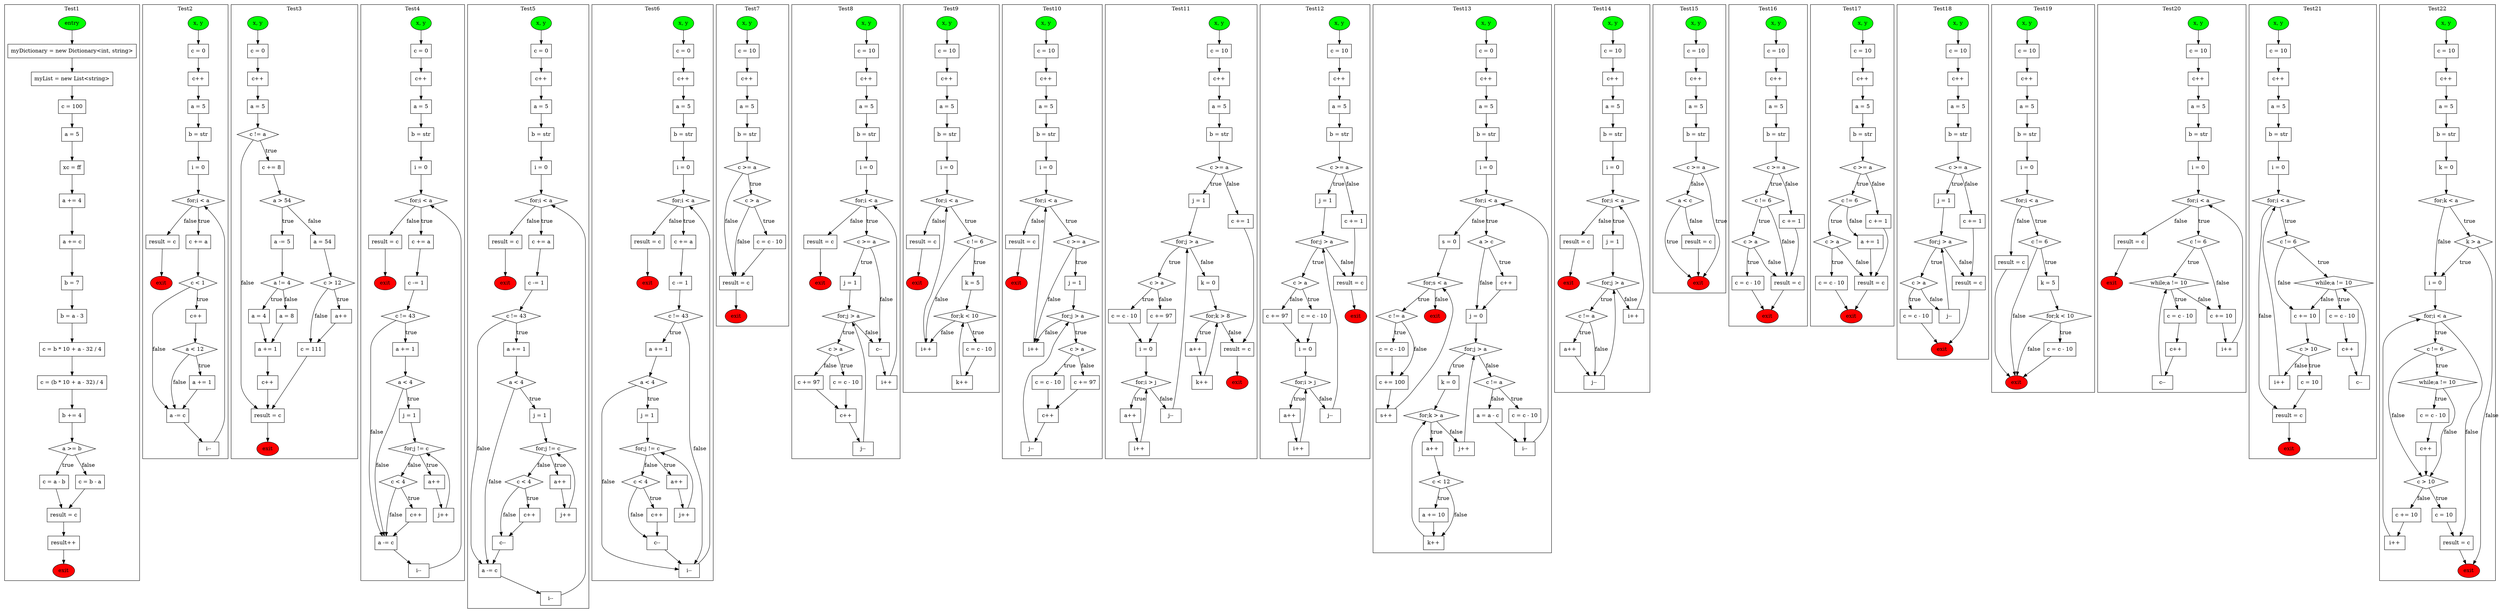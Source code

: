 digraph G {
subgraph cluster_Test1 {
label = Test1
 node1002[label="entry", fillcolor=green, style=filled]
 node1002 -> node1004
 node1004 -> node1018
 node1018 -> node1030
 node1030 -> node1038
 node1038 -> node1044
 node1044 -> node1050
 node1050 -> node1054
 node1054 -> node1058
 node1058 -> node1064
 node1064 -> node1070
 node1070 -> node1082
 node1082 -> node1095
 node1095 -> node1099
 node1099 -> node1104[label=true]
 node1099 -> node1112[label=false]
 node1118 -> node1124
 node1124 -> node1000
 node1104 -> node1118
 node1112 -> node1118
 node1004[shape=box, label="myDictionary = new Dictionary<int, string>"]
 node1018[shape=box, label="myList = new List<string>"]
 node1030[shape=box, label="c = 100"]
 node1038[shape=box, label="a = 5"]
 node1044[shape=box, label="xc = ff"]
 node1050[shape=box, label="a += 4"]
 node1054[shape=box, label="a += c"]
 node1058[shape=box, label="b = 7"]
 node1064[shape=box, label="b = a - 3"]
 node1070[shape=box, label="c = b * 10 + a - 32 / 4"]
 node1082[shape=box, label="c = (b * 10 + a - 32) / 4"]
 node1095[shape=box, label="b += 4"]
 node1099[shape=diamond, label="a >= b"]
 node1104[shape=box, label="c = a - b"]
 node1112[shape=box, label="c = b - a"]
 node1118[shape=box, label="result = c"]
 node1124[shape=box, label="result++"]
 node1000[shape=ellipse, label="exit", fillcolor=red, style=filled]
}
subgraph cluster_Test2 {
label = Test2
 node2002[label="x, y", fillcolor=green, style=filled]
 node2002 -> node2008
 node2008 -> node2014
 node2014 -> node2017
 node2017 -> node2023
 node2023 -> node2039
 node2029 -> node2066[label=false]
 node2029 -> node2041[label=true]
 node2066 -> node2000
 node2041 -> node2045
 node2045 -> node2062[label=false]
 node2045 -> node2050[label=true]
 node2050 -> node2053
 node2039 -> node2029
 node2038 -> node2029
 node2053 -> node2062[label=false]
 node2053 -> node2058[label=true]
 node2058 -> node2062
 node2062 -> node2038
 node2008[shape=box, label="c = 0"]
 node2014[shape=box, label="c++"]
 node2017[shape=box, label="a = 5"]
 node2023[shape=box, label="b = str"]
 node2029[shape=diamond, label="for;i < a"]
 node2041[shape=box, label="c += a"]
 node2045[shape=diamond, label="c < 1"]
 node2050[shape=box, label="c++"]
 node2053[shape=diamond, label="a < 12"]
 node2058[shape=box, label="a += 1"]
 node2062[shape=box, label="a -= c"]
 node2066[shape=box, label="result = c"]
 node2000[shape=ellipse, label="exit", fillcolor=red, style=filled]
 node2039[shape=box, label="i = 0"]
 node2038[shape=box, label="i--"]
}
subgraph cluster_Test3 {
label = Test3
 node3002[label="x, y", fillcolor=green, style=filled]
 node3002 -> node3008
 node3008 -> node3014
 node3014 -> node3017
 node3017 -> node3023
 node3023 -> node3081[label=false]
 node3023 -> node3028[label=true]
 node3081 -> node3000
 node3028 -> node3032
 node3037 -> node3041
 node3041 -> node3046[label=true]
 node3041 -> node3052[label=false]
 node3056 -> node3060
 node3065 -> node3069
 node3069 -> node3077[label=false]
 node3069 -> node3074[label=true]
 node3074 -> node3077
 node3032 -> node3037[label=true]
 node3032 -> node3065[label=false]
 node3046 -> node3056
 node3052 -> node3056
 node3077 -> node3081
 node3060 -> node3081
 node3008[shape=box, label="c = 0"]
 node3014[shape=box, label="c++"]
 node3017[shape=box, label="a = 5"]
 node3023[shape=diamond, label="c != a"]
 node3028[shape=box, label="c += 8"]
 node3032[shape=diamond, label="a > 54"]
 node3037[shape=box, label="a -= 5"]
 node3041[shape=diamond, label="a != 4"]
 node3046[shape=box, label="a = 4"]
 node3052[shape=box, label="a = 8"]
 node3056[shape=box, label="a += 1"]
 node3060[shape=box, label="c++"]
 node3065[shape=box, label="a = 54"]
 node3069[shape=diamond, label="c > 12"]
 node3074[shape=box, label="a++"]
 node3077[shape=box, label="c = 111"]
 node3081[shape=box, label="result = c"]
 node3000[shape=ellipse, label="exit", fillcolor=red, style=filled]
}
subgraph cluster_Test4 {
label = Test4
 node4002[label="x, y", fillcolor=green, style=filled]
 node4002 -> node4008
 node4008 -> node4014
 node4014 -> node4017
 node4017 -> node4023
 node4023 -> node4039
 node4029 -> node4090[label=false]
 node4029 -> node4041[label=true]
 node4090 -> node4000
 node4041 -> node4045
 node4045 -> node4049
 node4049 -> node4086[label=false]
 node4049 -> node4054[label=true]
 node4054 -> node4058
 node4063 -> node4078[label=false]
 node4063 -> node4075[label=true]
 node4039 -> node4029
 node4038 -> node4029
 node4073 -> node4063
 node4072 -> node4063
 node4078 -> node4086[label=false]
 node4078 -> node4083[label=true]
 node4075 -> node4072
 node4058 -> node4086[label=false]
 node4058 -> node4073[label=true]
 node4083 -> node4086
 node4086 -> node4038
 node4008[shape=box, label="c = 0"]
 node4014[shape=box, label="c++"]
 node4017[shape=box, label="a = 5"]
 node4023[shape=box, label="b = str"]
 node4029[shape=diamond, label="for;i < a"]
 node4041[shape=box, label="c += a"]
 node4045[shape=box, label="c -= 1"]
 node4049[shape=diamond, label="c != 43"]
 node4054[shape=box, label="a += 1"]
 node4058[shape=diamond, label="a < 4"]
 node4063[shape=diamond, label="for;j != c"]
 node4075[shape=box, label="a++"]
 node4078[shape=diamond, label="c < 4"]
 node4083[shape=box, label="c++"]
 node4086[shape=box, label="a -= c"]
 node4090[shape=box, label="result = c"]
 node4000[shape=ellipse, label="exit", fillcolor=red, style=filled]
 node4039[shape=box, label="i = 0"]
 node4038[shape=box, label="i--"]
 node4073[shape=box, label="j = 1"]
 node4072[shape=box, label="j++"]
}
subgraph cluster_Test5 {
label = Test5
 node5002[label="x, y", fillcolor=green, style=filled]
 node5002 -> node5008
 node5008 -> node5014
 node5014 -> node5017
 node5017 -> node5023
 node5023 -> node5039
 node5029 -> node5093[label=false]
 node5029 -> node5041[label=true]
 node5093 -> node5000
 node5041 -> node5045
 node5045 -> node5049
 node5049 -> node5089[label=false]
 node5049 -> node5054[label=true]
 node5054 -> node5058
 node5063 -> node5078[label=false]
 node5063 -> node5075[label=true]
 node5078 -> node5086[label=false]
 node5078 -> node5083[label=true]
 node5039 -> node5029
 node5038 -> node5029
 node5073 -> node5063
 node5072 -> node5063
 node5083 -> node5086
 node5075 -> node5072
 node5058 -> node5089[label=false]
 node5058 -> node5073[label=true]
 node5086 -> node5089
 node5089 -> node5038
 node5008[shape=box, label="c = 0"]
 node5014[shape=box, label="c++"]
 node5017[shape=box, label="a = 5"]
 node5023[shape=box, label="b = str"]
 node5029[shape=diamond, label="for;i < a"]
 node5041[shape=box, label="c += a"]
 node5045[shape=box, label="c -= 1"]
 node5049[shape=diamond, label="c != 43"]
 node5054[shape=box, label="a += 1"]
 node5058[shape=diamond, label="a < 4"]
 node5063[shape=diamond, label="for;j != c"]
 node5075[shape=box, label="a++"]
 node5078[shape=diamond, label="c < 4"]
 node5083[shape=box, label="c++"]
 node5086[shape=box, label="c--"]
 node5089[shape=box, label="a -= c"]
 node5093[shape=box, label="result = c"]
 node5000[shape=ellipse, label="exit", fillcolor=red, style=filled]
 node5039[shape=box, label="i = 0"]
 node5038[shape=box, label="i--"]
 node5073[shape=box, label="j = 1"]
 node5072[shape=box, label="j++"]
}
subgraph cluster_Test6 {
label = Test6
 node6002[label="x, y", fillcolor=green, style=filled]
 node6002 -> node6008
 node6008 -> node6014
 node6014 -> node6017
 node6017 -> node6023
 node6023 -> node6039
 node6029 -> node6089[label=false]
 node6029 -> node6041[label=true]
 node6089 -> node6000
 node6041 -> node6045
 node6045 -> node6049
 node6054 -> node6058
 node6063 -> node6078[label=false]
 node6063 -> node6075[label=true]
 node6078 -> node6086[label=false]
 node6078 -> node6083[label=true]
 node6039 -> node6029
 node6038 -> node6029
 node6073 -> node6063
 node6072 -> node6063
 node6083 -> node6086
 node6075 -> node6072
 node6058 -> node6038[label=false]
 node6058 -> node6073[label=true]
 node6049 -> node6038[label=false]
 node6049 -> node6054[label=true]
 node6086 -> node6038
 node6008[shape=box, label="c = 0"]
 node6014[shape=box, label="c++"]
 node6017[shape=box, label="a = 5"]
 node6023[shape=box, label="b = str"]
 node6029[shape=diamond, label="for;i < a"]
 node6041[shape=box, label="c += a"]
 node6045[shape=box, label="c -= 1"]
 node6049[shape=diamond, label="c != 43"]
 node6054[shape=box, label="a += 1"]
 node6058[shape=diamond, label="a < 4"]
 node6063[shape=diamond, label="for;j != c"]
 node6075[shape=box, label="a++"]
 node6078[shape=diamond, label="c < 4"]
 node6083[shape=box, label="c++"]
 node6086[shape=box, label="c--"]
 node6089[shape=box, label="result = c"]
 node6000[shape=ellipse, label="exit", fillcolor=red, style=filled]
 node6039[shape=box, label="i = 0"]
 node6038[shape=box, label="i--"]
 node6073[shape=box, label="j = 1"]
 node6072[shape=box, label="j++"]
}
subgraph cluster_Test7 {
label = Test7
 node7002[label="x, y", fillcolor=green, style=filled]
 node7002 -> node7008
 node7008 -> node7014
 node7014 -> node7017
 node7017 -> node7023
 node7023 -> node7029
 node7029 -> node7045[label=false]
 node7029 -> node7034[label=true]
 node7045 -> node7000
 node7034 -> node7045[label=false]
 node7034 -> node7039[label=true]
 node7039 -> node7045
 node7008[shape=box, label="c = 10"]
 node7014[shape=box, label="c++"]
 node7017[shape=box, label="a = 5"]
 node7023[shape=box, label="b = str"]
 node7029[shape=diamond, label="c >= a"]
 node7034[shape=diamond, label="c > a"]
 node7039[shape=box, label="c = c - 10"]
 node7045[shape=box, label="result = c"]
 node7000[shape=ellipse, label="exit", fillcolor=red, style=filled]
}
subgraph cluster_Test8 {
label = Test8
 node8002[label="x, y", fillcolor=green, style=filled]
 node8002 -> node8008
 node8008 -> node8014
 node8014 -> node8017
 node8017 -> node8023
 node8023 -> node8039
 node8029 -> node8081[label=false]
 node8029 -> node8041[label=true]
 node8081 -> node8000
 node8041 -> node8078[label=false]
 node8041 -> node8056[label=true]
 node8058 -> node8063[label=true]
 node8058 -> node8071[label=false]
 node8039 -> node8029
 node8038 -> node8029
 node8056 -> node8046
 node8055 -> node8046
 node8063 -> node8075
 node8071 -> node8075
 node8046 -> node8078[label=false]
 node8046 -> node8058[label=true]
 node8075 -> node8055
 node8078 -> node8038
 node8008[shape=box, label="c = 10"]
 node8014[shape=box, label="c++"]
 node8017[shape=box, label="a = 5"]
 node8023[shape=box, label="b = str"]
 node8029[shape=diamond, label="for;i < a"]
 node8041[shape=diamond, label="c >= a"]
 node8046[shape=diamond, label="for;j > a"]
 node8058[shape=diamond, label="c > a"]
 node8063[shape=box, label="c = c - 10"]
 node8071[shape=box, label="c += 97"]
 node8075[shape=box, label="c++"]
 node8078[shape=box, label="c--"]
 node8081[shape=box, label="result = c"]
 node8000[shape=ellipse, label="exit", fillcolor=red, style=filled]
 node8039[shape=box, label="i = 0"]
 node8038[shape=box, label="i++"]
 node8056[shape=box, label="j = 1"]
 node8055[shape=box, label="j--"]
}
subgraph cluster_Test9 {
label = Test9
 node9002[label="x, y", fillcolor=green, style=filled]
 node9002 -> node9008
 node9008 -> node9014
 node9014 -> node9017
 node9017 -> node9023
 node9023 -> node9039
 node9029 -> node9064[label=false]
 node9029 -> node9041[label=true]
 node9064 -> node9000
 node9039 -> node9029
 node9038 -> node9029
 node9056 -> node9046
 node9055 -> node9046
 node9046 -> node9038[label=false]
 node9046 -> node9058[label=true]
 node9058 -> node9055
 node9041 -> node9038[label=false]
 node9041 -> node9056[label=true]
 node9008[shape=box, label="c = 10"]
 node9014[shape=box, label="c++"]
 node9017[shape=box, label="a = 5"]
 node9023[shape=box, label="b = str"]
 node9029[shape=diamond, label="for;i < a"]
 node9041[shape=diamond, label="c != 6"]
 node9046[shape=diamond, label="for;k < 10"]
 node9058[shape=box, label="c = c - 10"]
 node9064[shape=box, label="result = c"]
 node9000[shape=ellipse, label="exit", fillcolor=red, style=filled]
 node9039[shape=box, label="i = 0"]
 node9038[shape=box, label="i++"]
 node9056[shape=box, label="k = 5"]
 node9055[shape=box, label="k++"]
}
subgraph cluster_Test10 {
label = Test10
 node10002[label="x, y", fillcolor=green, style=filled]
 node10002 -> node10008
 node10008 -> node10014
 node10014 -> node10017
 node10017 -> node10023
 node10023 -> node10039
 node10029 -> node10078[label=false]
 node10029 -> node10041[label=true]
 node10078 -> node10000
 node10058 -> node10063[label=true]
 node10058 -> node10071[label=false]
 node10039 -> node10029
 node10038 -> node10029
 node10056 -> node10046
 node10055 -> node10046
 node10063 -> node10075
 node10071 -> node10075
 node10046 -> node10038[label=false]
 node10046 -> node10058[label=true]
 node10075 -> node10055
 node10041 -> node10038[label=false]
 node10041 -> node10056[label=true]
 node10008[shape=box, label="c = 10"]
 node10014[shape=box, label="c++"]
 node10017[shape=box, label="a = 5"]
 node10023[shape=box, label="b = str"]
 node10029[shape=diamond, label="for;i < a"]
 node10041[shape=diamond, label="c >= a"]
 node10046[shape=diamond, label="for;j > a"]
 node10058[shape=diamond, label="c > a"]
 node10063[shape=box, label="c = c - 10"]
 node10071[shape=box, label="c += 97"]
 node10075[shape=box, label="c++"]
 node10078[shape=box, label="result = c"]
 node10000[shape=ellipse, label="exit", fillcolor=red, style=filled]
 node10039[shape=box, label="i = 0"]
 node10038[shape=box, label="i++"]
 node10056[shape=box, label="j = 1"]
 node10055[shape=box, label="j--"]
}
subgraph cluster_Test11 {
label = Test11
 node11002[label="x, y", fillcolor=green, style=filled]
 node11002 -> node11008
 node11008 -> node11014
 node11014 -> node11017
 node11017 -> node11023
 node11023 -> node11029
 node11029 -> node11044[label=true]
 node11029 -> node11095[label=false]
 node11099 -> node11000
 node11034 -> node11088[label=false]
 node11034 -> node11046[label=true]
 node11046 -> node11051[label=true]
 node11046 -> node11059[label=false]
 node11044 -> node11034
 node11043 -> node11034
 node11073 -> node11063
 node11072 -> node11063
 node11088 -> node11078
 node11087 -> node11078
 node11078 -> node11099[label=false]
 node11078 -> node11090[label=true]
 node11090 -> node11087
 node11063 -> node11043[label=false]
 node11063 -> node11075[label=true]
 node11075 -> node11072
 node11051 -> node11073
 node11059 -> node11073
 node11095 -> node11099
 node11008[shape=box, label="c = 10"]
 node11014[shape=box, label="c++"]
 node11017[shape=box, label="a = 5"]
 node11023[shape=box, label="b = str"]
 node11029[shape=diamond, label="c >= a"]
 node11034[shape=diamond, label="for;j > a"]
 node11046[shape=diamond, label="c > a"]
 node11051[shape=box, label="c = c - 10"]
 node11059[shape=box, label="c += 97"]
 node11063[shape=diamond, label="for;i > j"]
 node11075[shape=box, label="a++"]
 node11078[shape=diamond, label="for;k > 8"]
 node11090[shape=box, label="a++"]
 node11095[shape=box, label="c += 1"]
 node11099[shape=box, label="result = c"]
 node11000[shape=ellipse, label="exit", fillcolor=red, style=filled]
 node11044[shape=box, label="j = 1"]
 node11043[shape=box, label="j--"]
 node11073[shape=box, label="i = 0"]
 node11072[shape=box, label="i++"]
 node11088[shape=box, label="k = 0"]
 node11087[shape=box, label="k++"]
}
subgraph cluster_Test12 {
label = Test12
 node12002[label="x, y", fillcolor=green, style=filled]
 node12002 -> node12008
 node12008 -> node12014
 node12014 -> node12017
 node12017 -> node12023
 node12023 -> node12029
 node12029 -> node12044[label=true]
 node12029 -> node12080[label=false]
 node12084 -> node12000
 node12046 -> node12051[label=true]
 node12046 -> node12059[label=false]
 node12044 -> node12034
 node12043 -> node12034
 node12073 -> node12063
 node12072 -> node12063
 node12063 -> node12043[label=false]
 node12063 -> node12075[label=true]
 node12075 -> node12072
 node12051 -> node12073
 node12059 -> node12073
 node12034 -> node12084[label=false]
 node12034 -> node12046[label=true]
 node12080 -> node12084
 node12008[shape=box, label="c = 10"]
 node12014[shape=box, label="c++"]
 node12017[shape=box, label="a = 5"]
 node12023[shape=box, label="b = str"]
 node12029[shape=diamond, label="c >= a"]
 node12034[shape=diamond, label="for;j > a"]
 node12046[shape=diamond, label="c > a"]
 node12051[shape=box, label="c = c - 10"]
 node12059[shape=box, label="c += 97"]
 node12063[shape=diamond, label="for;i > j"]
 node12075[shape=box, label="a++"]
 node12080[shape=box, label="c += 1"]
 node12084[shape=box, label="result = c"]
 node12000[shape=ellipse, label="exit", fillcolor=red, style=filled]
 node12044[shape=box, label="j = 1"]
 node12043[shape=box, label="j--"]
 node12073[shape=box, label="i = 0"]
 node12072[shape=box, label="i++"]
}
subgraph cluster_Test13 {
label = Test13
 node13002[label="x, y", fillcolor=green, style=filled]
 node13002 -> node13008
 node13008 -> node13014
 node13014 -> node13017
 node13017 -> node13023
 node13023 -> node13039
 node13029 -> node13114[label=false]
 node13029 -> node13041[label=true]
 node13104 -> node13116[label=true]
 node13104 -> node13000[label=false]
 node13041 -> node13059[label=false]
 node13041 -> node13046[label=true]
 node13049 -> node13085[label=false]
 node13049 -> node13071[label=true]
 node13073 -> node13076
 node13116 -> node13127[label=false]
 node13116 -> node13121[label=true]
 node13039 -> node13029
 node13038 -> node13029
 node13059 -> node13049
 node13058 -> node13049
 node13071 -> node13061
 node13070 -> node13061
 node13114 -> node13104
 node13113 -> node13104
 node13121 -> node13127
 node13127 -> node13113
 node13085 -> node13090[label=true]
 node13085 -> node13098[label=false]
 node13076 -> node13070[label=false]
 node13076 -> node13081[label=true]
 node13061 -> node13058[label=false]
 node13061 -> node13073[label=true]
 node13081 -> node13070
 node13046 -> node13059
 node13098 -> node13038
 node13090 -> node13038
 node13008[shape=box, label="c = 0"]
 node13014[shape=box, label="c++"]
 node13017[shape=box, label="a = 5"]
 node13023[shape=box, label="b = str"]
 node13029[shape=diamond, label="for;i < a"]
 node13041[shape=diamond, label="a > c"]
 node13046[shape=box, label="c++"]
 node13049[shape=diamond, label="for;j > a"]
 node13061[shape=diamond, label="for;k > a"]
 node13073[shape=box, label="a++"]
 node13076[shape=diamond, label="c < 12"]
 node13081[shape=box, label="a += 10"]
 node13085[shape=diamond, label="c != a"]
 node13090[shape=box, label="c = c - 10"]
 node13098[shape=box, label="a = a - c"]
 node13104[shape=diamond, label="for;s < a"]
 node13116[shape=diamond, label="c != a"]
 node13121[shape=box, label="c = c - 10"]
 node13127[shape=box, label="c += 100"]
 node13000[shape=ellipse, label="exit", fillcolor=red, style=filled]
 node13039[shape=box, label="i = 0"]
 node13038[shape=box, label="i--"]
 node13059[shape=box, label="j = 0"]
 node13058[shape=box, label="j++"]
 node13071[shape=box, label="k = 0"]
 node13070[shape=box, label="k++"]
 node13114[shape=box, label="s = 0"]
 node13113[shape=box, label="s++"]
}
subgraph cluster_Test14 {
label = Test14
 node14002[label="x, y", fillcolor=green, style=filled]
 node14002 -> node14008
 node14008 -> node14014
 node14014 -> node14017
 node14017 -> node14023
 node14023 -> node14039
 node14029 -> node14061[label=false]
 node14029 -> node14051[label=true]
 node14061 -> node14000
 node14039 -> node14029
 node14038 -> node14029
 node14051 -> node14041
 node14050 -> node14041
 node14053 -> node14050[label=false]
 node14053 -> node14058[label=true]
 node14041 -> node14038[label=false]
 node14041 -> node14053[label=true]
 node14058 -> node14050
 node14008[shape=box, label="c = 10"]
 node14014[shape=box, label="c++"]
 node14017[shape=box, label="a = 5"]
 node14023[shape=box, label="b = str"]
 node14029[shape=diamond, label="for;i < a"]
 node14041[shape=diamond, label="for;j > a"]
 node14053[shape=diamond, label="c != a"]
 node14058[shape=box, label="a++"]
 node14061[shape=box, label="result = c"]
 node14000[shape=ellipse, label="exit", fillcolor=red, style=filled]
 node14039[shape=box, label="i = 0"]
 node14038[shape=box, label="i++"]
 node14051[shape=box, label="j = 1"]
 node14050[shape=box, label="j--"]
}
subgraph cluster_Test15 {
label = Test15
 node15002[label="x, y", fillcolor=green, style=filled]
 node15002 -> node15008
 node15008 -> node15014
 node15014 -> node15017
 node15017 -> node15023
 node15023 -> node15029
 node15029 -> node15036[label=false]
 node15029 -> node15000[label=true]
 node15036 -> node15043[label=false]
 node15036 -> node15000[label=true]
 node15043 -> node15000
 node15008[shape=box, label="c = 10"]
 node15014[shape=box, label="c++"]
 node15017[shape=box, label="a = 5"]
 node15023[shape=box, label="b = str"]
 node15029[shape=diamond, label="c >= a"]
 node15036[shape=diamond, label="a < c"]
 node15043[shape=box, label="result = c"]
 node15000[shape=ellipse, label="exit", fillcolor=red, style=filled]
}
subgraph cluster_Test16 {
label = Test16
 node16002[label="x, y", fillcolor=green, style=filled]
 node16002 -> node16008
 node16008 -> node16014
 node16014 -> node16017
 node16017 -> node16023
 node16023 -> node16029
 node16029 -> node16034[label=true]
 node16029 -> node16054[label=false]
 node16058 -> node16000
 node16044 -> node16000
 node16039 -> node16058[label=false]
 node16039 -> node16044[label=true]
 node16034 -> node16058[label=false]
 node16034 -> node16039[label=true]
 node16054 -> node16058
 node16008[shape=box, label="c = 10"]
 node16014[shape=box, label="c++"]
 node16017[shape=box, label="a = 5"]
 node16023[shape=box, label="b = str"]
 node16029[shape=diamond, label="c >= a"]
 node16034[shape=diamond, label="c != 6"]
 node16039[shape=diamond, label="c > a"]
 node16044[shape=box, label="c = c - 10"]
 node16054[shape=box, label="c += 1"]
 node16058[shape=box, label="result = c"]
 node16000[shape=ellipse, label="exit", fillcolor=red, style=filled]
}
subgraph cluster_Test17 {
label = Test17
 node17002[label="x, y", fillcolor=green, style=filled]
 node17002 -> node17008
 node17008 -> node17014
 node17014 -> node17017
 node17017 -> node17023
 node17023 -> node17029
 node17029 -> node17034[label=true]
 node17029 -> node17060[label=false]
 node17064 -> node17000
 node17044 -> node17000
 node17034 -> node17039[label=true]
 node17034 -> node17054[label=false]
 node17039 -> node17064[label=false]
 node17039 -> node17044[label=true]
 node17054 -> node17064
 node17060 -> node17064
 node17008[shape=box, label="c = 10"]
 node17014[shape=box, label="c++"]
 node17017[shape=box, label="a = 5"]
 node17023[shape=box, label="b = str"]
 node17029[shape=diamond, label="c >= a"]
 node17034[shape=diamond, label="c != 6"]
 node17039[shape=diamond, label="c > a"]
 node17044[shape=box, label="c = c - 10"]
 node17054[shape=box, label="a += 1"]
 node17060[shape=box, label="c += 1"]
 node17064[shape=box, label="result = c"]
 node17000[shape=ellipse, label="exit", fillcolor=red, style=filled]
}
subgraph cluster_Test18 {
label = Test18
 node18002[label="x, y", fillcolor=green, style=filled]
 node18002 -> node18008
 node18008 -> node18014
 node18014 -> node18017
 node18017 -> node18023
 node18023 -> node18029
 node18029 -> node18044[label=true]
 node18029 -> node18061[label=false]
 node18065 -> node18000
 node18051 -> node18000
 node18044 -> node18034
 node18043 -> node18034
 node18046 -> node18043[label=false]
 node18046 -> node18051[label=true]
 node18034 -> node18065[label=false]
 node18034 -> node18046[label=true]
 node18061 -> node18065
 node18008[shape=box, label="c = 10"]
 node18014[shape=box, label="c++"]
 node18017[shape=box, label="a = 5"]
 node18023[shape=box, label="b = str"]
 node18029[shape=diamond, label="c >= a"]
 node18034[shape=diamond, label="for;j > a"]
 node18046[shape=diamond, label="c > a"]
 node18051[shape=box, label="c = c - 10"]
 node18061[shape=box, label="c += 1"]
 node18065[shape=box, label="result = c"]
 node18000[shape=ellipse, label="exit", fillcolor=red, style=filled]
 node18044[shape=box, label="j = 1"]
 node18043[shape=box, label="j--"]
}
subgraph cluster_Test19 {
label = Test19
 node19002[label="x, y", fillcolor=green, style=filled]
 node19002 -> node19008
 node19008 -> node19014
 node19014 -> node19017
 node19017 -> node19023
 node19023 -> node19039
 node19029 -> node19068[label=false]
 node19029 -> node19041[label=true]
 node19068 -> node19000
 node19041 -> node19056[label=true]
 node19041 -> node19000[label=false]
 node19058 -> node19000
 node19039 -> node19029
 node19056 -> node19046
 node19046 -> node19058[label=true]
 node19046 -> node19000[label=false]
 node19008[shape=box, label="c = 10"]
 node19014[shape=box, label="c++"]
 node19017[shape=box, label="a = 5"]
 node19023[shape=box, label="b = str"]
 node19029[shape=diamond, label="for;i < a"]
 node19041[shape=diamond, label="c != 6"]
 node19046[shape=diamond, label="for;k < 10"]
 node19058[shape=box, label="c = c - 10"]
 node19068[shape=box, label="result = c"]
 node19000[shape=ellipse, label="exit", fillcolor=red, style=filled]
 node19039[shape=box, label="i = 0"]
 node19056[shape=box, label="k = 5"]
}
subgraph cluster_Test20 {
label = Test20
 node20002[label="x, y", fillcolor=green, style=filled]
 node20002 -> node20008
 node20008 -> node20014
 node20014 -> node20017
 node20017 -> node20023
 node20023 -> node20039
 node20029 -> node20067[label=false]
 node20029 -> node20041[label=true]
 node20067 -> node20000
 node20041 -> node20063[label=false]
 node20041 -> node20046[label=true]
 node20051 -> node20057
 node20057 -> node20060
 node20039 -> node20029
 node20038 -> node20029
 node20046 -> node20063[label=false]
 node20046 -> node20051[label=true]
 node20060 -> node20046
 node20063 -> node20038
 node20008[shape=box, label="c = 10"]
 node20014[shape=box, label="c++"]
 node20017[shape=box, label="a = 5"]
 node20023[shape=box, label="b = str"]
 node20029[shape=diamond, label="for;i < a"]
 node20041[shape=diamond, label="c != 6"]
 node20046[shape=diamond, label="while;a != 10"]
 node20051[shape=box, label="c = c - 10"]
 node20057[shape=box, label="c++"]
 node20060[shape=box, label="c--"]
 node20063[shape=box, label="c += 10"]
 node20067[shape=box, label="result = c"]
 node20000[shape=ellipse, label="exit", fillcolor=red, style=filled]
 node20039[shape=box, label="i = 0"]
 node20038[shape=box, label="i++"]
}
subgraph cluster_Test21 {
label = Test21
 node21002[label="x, y", fillcolor=green, style=filled]
 node21002 -> node21008
 node21008 -> node21014
 node21014 -> node21017
 node21017 -> node21023
 node21023 -> node21039
 node21029 -> node21077[label=false]
 node21029 -> node21041[label=true]
 node21077 -> node21000
 node21041 -> node21063[label=false]
 node21041 -> node21046[label=true]
 node21063 -> node21067
 node21051 -> node21057
 node21057 -> node21060
 node21072 -> node21077
 node21039 -> node21029
 node21038 -> node21029
 node21067 -> node21038[label=false]
 node21067 -> node21072[label=true]
 node21046 -> node21063[label=false]
 node21046 -> node21051[label=true]
 node21060 -> node21046
 node21008[shape=box, label="c = 10"]
 node21014[shape=box, label="c++"]
 node21017[shape=box, label="a = 5"]
 node21023[shape=box, label="b = str"]
 node21029[shape=diamond, label="for;i < a"]
 node21041[shape=diamond, label="c != 6"]
 node21046[shape=diamond, label="while;a != 10"]
 node21051[shape=box, label="c = c - 10"]
 node21057[shape=box, label="c++"]
 node21060[shape=box, label="c--"]
 node21063[shape=box, label="c += 10"]
 node21067[shape=diamond, label="c > 10"]
 node21072[shape=box, label="c = 10"]
 node21077[shape=box, label="result = c"]
 node21000[shape=ellipse, label="exit", fillcolor=red, style=filled]
 node21039[shape=box, label="i = 0"]
 node21038[shape=box, label="i++"]
}
subgraph cluster_Test22 {
label = Test22
 node22002[label="x, y", fillcolor=green, style=filled]
 node22002 -> node22008
 node22008 -> node22014
 node22014 -> node22017
 node22017 -> node22023
 node22023 -> node22039
 node22029 -> node22059[label=false]
 node22029 -> node22041[label=true]
 node22049 -> node22095[label=false]
 node22049 -> node22061[label=true]
 node22095 -> node22000
 node22041 -> node22000[label=false]
 node22041 -> node22059[label=true]
 node22061 -> node22081[label=false]
 node22061 -> node22066[label=true]
 node22081 -> node22091[label=false]
 node22081 -> node22086[label=true]
 node22071 -> node22077
 node22077 -> node22081
 node22086 -> node22095
 node22039 -> node22029
 node22059 -> node22049
 node22058 -> node22049
 node22066 -> node22081[label=false]
 node22066 -> node22071[label=true]
 node22091 -> node22058
 node22008[shape=box, label="c = 10"]
 node22014[shape=box, label="c++"]
 node22017[shape=box, label="a = 5"]
 node22023[shape=box, label="b = str"]
 node22029[shape=diamond, label="for;k < a"]
 node22041[shape=diamond, label="k > a"]
 node22049[shape=diamond, label="for;i < a"]
 node22061[shape=diamond, label="c != 6"]
 node22066[shape=diamond, label="while;a != 10"]
 node22071[shape=box, label="c = c - 10"]
 node22077[shape=box, label="c++"]
 node22081[shape=diamond, label="c > 10"]
 node22086[shape=box, label="c = 10"]
 node22091[shape=box, label="c += 10"]
 node22095[shape=box, label="result = c"]
 node22000[shape=ellipse, label="exit", fillcolor=red, style=filled]
 node22039[shape=box, label="k = 0"]
 node22059[shape=box, label="i = 0"]
 node22058[shape=box, label="i++"]
}
}
